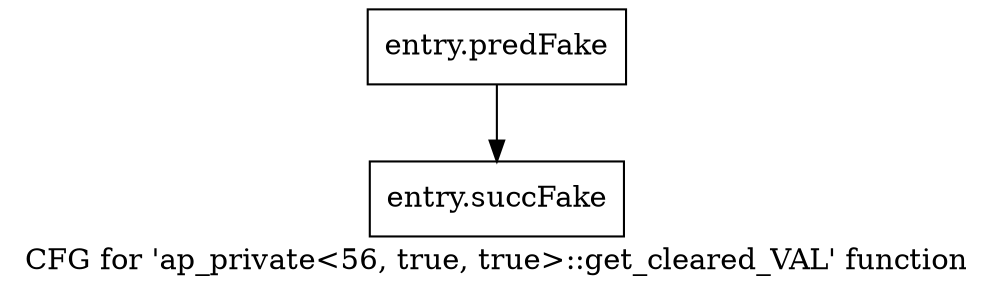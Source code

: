 digraph "CFG for 'ap_private\<56, true, true\>::get_cleared_VAL' function" {
	label="CFG for 'ap_private\<56, true, true\>::get_cleared_VAL' function";

	Node0x3d813c0 [shape=record,filename="",linenumber="",label="{entry.predFake}"];
	Node0x3d813c0 -> Node0x3ec3b30[ callList="" memoryops="" filename="/tools/Xilinx/Vitis_HLS/2022.1/include/etc/ap_private.h" execusionnum="0"];
	Node0x3ec3b30 [shape=record,filename="/tools/Xilinx/Vitis_HLS/2022.1/include/etc/ap_private.h",linenumber="1484",label="{entry.succFake}"];
}
